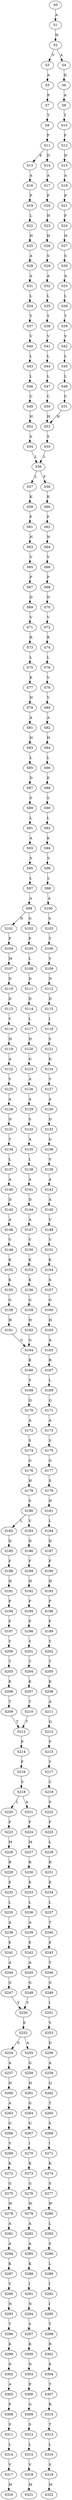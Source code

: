 strict digraph  {
	S0 -> S1 [ label = A ];
	S1 -> S2 [ label = H ];
	S2 -> S3 [ label = V ];
	S2 -> S4 [ label = A ];
	S3 -> S5 [ label = A ];
	S4 -> S6 [ label = D ];
	S5 -> S7 [ label = P ];
	S6 -> S8 [ label = A ];
	S7 -> S9 [ label = T ];
	S8 -> S10 [ label = T ];
	S9 -> S11 [ label = F ];
	S10 -> S12 [ label = F ];
	S11 -> S13 [ label = E ];
	S11 -> S14 [ label = D ];
	S12 -> S15 [ label = D ];
	S13 -> S16 [ label = A ];
	S14 -> S17 [ label = A ];
	S15 -> S18 [ label = A ];
	S16 -> S19 [ label = P ];
	S17 -> S20 [ label = P ];
	S18 -> S21 [ label = P ];
	S19 -> S22 [ label = L ];
	S20 -> S23 [ label = H ];
	S21 -> S24 [ label = F ];
	S22 -> S25 [ label = H ];
	S23 -> S26 [ label = H ];
	S24 -> S27 [ label = H ];
	S25 -> S28 [ label = A ];
	S26 -> S29 [ label = S ];
	S27 -> S30 [ label = S ];
	S28 -> S31 [ label = A ];
	S29 -> S32 [ label = A ];
	S30 -> S33 [ label = A ];
	S31 -> S34 [ label = L ];
	S32 -> S35 [ label = L ];
	S33 -> S36 [ label = L ];
	S34 -> S37 [ label = T ];
	S35 -> S38 [ label = T ];
	S36 -> S39 [ label = T ];
	S37 -> S40 [ label = V ];
	S38 -> S41 [ label = V ];
	S39 -> S42 [ label = V ];
	S40 -> S43 [ label = L ];
	S41 -> S44 [ label = L ];
	S42 -> S45 [ label = L ];
	S43 -> S46 [ label = L ];
	S44 -> S47 [ label = L ];
	S45 -> S48 [ label = L ];
	S46 -> S49 [ label = C ];
	S47 -> S50 [ label = C ];
	S48 -> S51 [ label = C ];
	S49 -> S52 [ label = H ];
	S50 -> S53 [ label = H ];
	S51 -> S53 [ label = H ];
	S52 -> S54 [ label = S ];
	S53 -> S55 [ label = S ];
	S54 -> S56 [ label = L ];
	S55 -> S56 [ label = L ];
	S56 -> S57 [ label = L ];
	S56 -> S58 [ label = F ];
	S57 -> S59 [ label = K ];
	S58 -> S60 [ label = K ];
	S59 -> S61 [ label = F ];
	S60 -> S62 [ label = F ];
	S61 -> S63 [ label = N ];
	S62 -> S64 [ label = N ];
	S63 -> S65 [ label = V ];
	S64 -> S66 [ label = V ];
	S65 -> S67 [ label = P ];
	S66 -> S68 [ label = P ];
	S67 -> S69 [ label = D ];
	S68 -> S70 [ label = D ];
	S69 -> S71 [ label = V ];
	S70 -> S72 [ label = V ];
	S71 -> S73 [ label = R ];
	S72 -> S74 [ label = R ];
	S73 -> S75 [ label = L ];
	S74 -> S76 [ label = L ];
	S75 -> S77 [ label = K ];
	S76 -> S78 [ label = V ];
	S77 -> S79 [ label = H ];
	S78 -> S80 [ label = Y ];
	S79 -> S81 [ label = A ];
	S80 -> S82 [ label = A ];
	S81 -> S83 [ label = H ];
	S82 -> S84 [ label = H ];
	S83 -> S85 [ label = L ];
	S84 -> S86 [ label = L ];
	S85 -> S87 [ label = D ];
	S86 -> S88 [ label = E ];
	S87 -> S89 [ label = S ];
	S88 -> S90 [ label = S ];
	S89 -> S91 [ label = L ];
	S90 -> S92 [ label = L ];
	S91 -> S93 [ label = A ];
	S92 -> S94 [ label = K ];
	S93 -> S95 [ label = S ];
	S94 -> S96 [ label = S ];
	S95 -> S97 [ label = L ];
	S96 -> S98 [ label = L ];
	S97 -> S99 [ label = A ];
	S98 -> S100 [ label = A ];
	S99 -> S101 [ label = N ];
	S99 -> S102 [ label = G ];
	S100 -> S103 [ label = S ];
	S101 -> S104 [ label = P ];
	S102 -> S105 [ label = P ];
	S103 -> S106 [ label = T ];
	S104 -> S107 [ label = M ];
	S105 -> S108 [ label = L ];
	S106 -> S109 [ label = V ];
	S107 -> S110 [ label = D ];
	S108 -> S111 [ label = D ];
	S109 -> S112 [ label = N ];
	S110 -> S113 [ label = D ];
	S111 -> S114 [ label = D ];
	S112 -> S115 [ label = D ];
	S113 -> S116 [ label = V ];
	S114 -> S117 [ label = L ];
	S115 -> S118 [ label = I ];
	S116 -> S119 [ label = H ];
	S117 -> S120 [ label = H ];
	S118 -> S121 [ label = S ];
	S119 -> S122 [ label = A ];
	S120 -> S123 [ label = G ];
	S121 -> S124 [ label = K ];
	S122 -> S125 [ label = V ];
	S123 -> S126 [ label = A ];
	S124 -> S127 [ label = V ];
	S125 -> S128 [ label = A ];
	S126 -> S129 [ label = A ];
	S127 -> S130 [ label = A ];
	S128 -> S131 [ label = N ];
	S129 -> S132 [ label = S ];
	S130 -> S133 [ label = D ];
	S131 -> S134 [ label = T ];
	S132 -> S135 [ label = A ];
	S133 -> S136 [ label = G ];
	S134 -> S137 [ label = L ];
	S135 -> S138 [ label = L ];
	S136 -> S139 [ label = V ];
	S137 -> S140 [ label = A ];
	S138 -> S141 [ label = A ];
	S139 -> S142 [ label = A ];
	S140 -> S143 [ label = D ];
	S141 -> S144 [ label = D ];
	S142 -> S145 [ label = A ];
	S143 -> S146 [ label = A ];
	S144 -> S147 [ label = A ];
	S145 -> S148 [ label = V ];
	S146 -> S149 [ label = V ];
	S147 -> S150 [ label = V ];
	S148 -> S151 [ label = V ];
	S149 -> S152 [ label = K ];
	S150 -> S153 [ label = K ];
	S151 -> S154 [ label = K ];
	S152 -> S155 [ label = K ];
	S153 -> S156 [ label = K ];
	S154 -> S157 [ label = S ];
	S155 -> S158 [ label = G ];
	S156 -> S159 [ label = G ];
	S157 -> S160 [ label = G ];
	S158 -> S161 [ label = H ];
	S159 -> S162 [ label = H ];
	S160 -> S163 [ label = H ];
	S161 -> S164 [ label = G ];
	S162 -> S164 [ label = G ];
	S163 -> S165 [ label = A ];
	S164 -> S166 [ label = K ];
	S165 -> S167 [ label = R ];
	S166 -> S168 [ label = V ];
	S167 -> S169 [ label = L ];
	S168 -> S170 [ label = Q ];
	S169 -> S171 [ label = Q ];
	S170 -> S172 [ label = A ];
	S171 -> S173 [ label = A ];
	S172 -> S174 [ label = S ];
	S173 -> S175 [ label = S ];
	S174 -> S176 [ label = G ];
	S175 -> S177 [ label = G ];
	S176 -> S178 [ label = H ];
	S177 -> S179 [ label = S ];
	S178 -> S180 [ label = S ];
	S179 -> S181 [ label = H ];
	S180 -> S182 [ label = L ];
	S180 -> S183 [ label = V ];
	S181 -> S184 [ label = L ];
	S182 -> S185 [ label = D ];
	S183 -> S186 [ label = D ];
	S184 -> S187 [ label = D ];
	S185 -> S188 [ label = F ];
	S186 -> S189 [ label = F ];
	S187 -> S190 [ label = F ];
	S188 -> S191 [ label = H ];
	S189 -> S192 [ label = H ];
	S190 -> S193 [ label = H ];
	S191 -> S194 [ label = P ];
	S192 -> S195 [ label = P ];
	S193 -> S196 [ label = P ];
	S194 -> S197 [ label = F ];
	S195 -> S198 [ label = F ];
	S196 -> S199 [ label = F ];
	S197 -> S200 [ label = Y ];
	S198 -> S201 [ label = Y ];
	S199 -> S202 [ label = Y ];
	S200 -> S203 [ label = T ];
	S201 -> S204 [ label = T ];
	S202 -> S205 [ label = T ];
	S203 -> S206 [ label = K ];
	S204 -> S207 [ label = K ];
	S205 -> S208 [ label = K ];
	S206 -> S209 [ label = T ];
	S207 -> S210 [ label = T ];
	S208 -> S211 [ label = A ];
	S209 -> S212 [ label = T ];
	S210 -> S212 [ label = T ];
	S211 -> S213 [ label = Q ];
	S212 -> S214 [ label = P ];
	S213 -> S215 [ label = P ];
	S214 -> S216 [ label = F ];
	S215 -> S217 [ label = Y ];
	S216 -> S218 [ label = S ];
	S217 -> S219 [ label = C ];
	S218 -> S220 [ label = L ];
	S218 -> S221 [ label = A ];
	S219 -> S222 [ label = S ];
	S220 -> S223 [ label = F ];
	S221 -> S224 [ label = F ];
	S222 -> S225 [ label = F ];
	S223 -> S226 [ label = M ];
	S224 -> S227 [ label = M ];
	S225 -> S228 [ label = L ];
	S226 -> S229 [ label = R ];
	S227 -> S230 [ label = R ];
	S228 -> S231 [ label = R ];
	S229 -> S232 [ label = E ];
	S230 -> S233 [ label = E ];
	S231 -> S234 [ label = E ];
	S232 -> S235 [ label = L ];
	S233 -> S236 [ label = L ];
	S234 -> S237 [ label = L ];
	S235 -> S238 [ label = A ];
	S236 -> S239 [ label = A ];
	S237 -> S240 [ label = T ];
	S238 -> S241 [ label = E ];
	S239 -> S242 [ label = E ];
	S240 -> S243 [ label = E ];
	S241 -> S244 [ label = A ];
	S242 -> S245 [ label = A ];
	S243 -> S246 [ label = T ];
	S244 -> S247 [ label = G ];
	S245 -> S248 [ label = G ];
	S246 -> S249 [ label = G ];
	S247 -> S250 [ label = Y ];
	S248 -> S250 [ label = Y ];
	S249 -> S251 [ label = I ];
	S250 -> S252 [ label = E ];
	S251 -> S253 [ label = V ];
	S252 -> S254 [ label = G ];
	S252 -> S255 [ label = A ];
	S253 -> S256 [ label = D ];
	S254 -> S257 [ label = A ];
	S255 -> S258 [ label = G ];
	S256 -> S259 [ label = A ];
	S257 -> S260 [ label = H ];
	S258 -> S261 [ label = H ];
	S259 -> S262 [ label = Q ];
	S260 -> S263 [ label = A ];
	S261 -> S264 [ label = G ];
	S262 -> S265 [ label = T ];
	S263 -> S266 [ label = G ];
	S264 -> S267 [ label = G ];
	S265 -> S268 [ label = S ];
	S266 -> S269 [ label = V ];
	S267 -> S270 [ label = I ];
	S268 -> S271 [ label = I ];
	S269 -> S272 [ label = K ];
	S270 -> S273 [ label = K ];
	S271 -> S274 [ label = K ];
	S272 -> S275 [ label = G ];
	S273 -> S276 [ label = G ];
	S274 -> S277 [ label = S ];
	S275 -> S278 [ label = W ];
	S276 -> S279 [ label = W ];
	S277 -> S280 [ label = W ];
	S278 -> S281 [ label = A ];
	S279 -> S282 [ label = A ];
	S280 -> S283 [ label = L ];
	S281 -> S284 [ label = A ];
	S282 -> S285 [ label = A ];
	S283 -> S286 [ label = S ];
	S284 -> S287 [ label = K ];
	S285 -> S288 [ label = K ];
	S286 -> S289 [ label = L ];
	S287 -> S290 [ label = V ];
	S288 -> S291 [ label = I ];
	S289 -> S292 [ label = I ];
	S290 -> S293 [ label = N ];
	S291 -> S294 [ label = N ];
	S292 -> S295 [ label = I ];
	S293 -> S296 [ label = T ];
	S294 -> S297 [ label = S ];
	S295 -> S298 [ label = T ];
	S296 -> S299 [ label = K ];
	S297 -> S300 [ label = K ];
	S298 -> S301 [ label = R ];
	S299 -> S302 [ label = D ];
	S300 -> S303 [ label = D ];
	S301 -> S304 [ label = E ];
	S302 -> S305 [ label = A ];
	S303 -> S306 [ label = E ];
	S304 -> S307 [ label = T ];
	S305 -> S308 [ label = P ];
	S306 -> S309 [ label = G ];
	S307 -> S310 [ label = R ];
	S308 -> S311 [ label = S ];
	S309 -> S312 [ label = S ];
	S310 -> S313 [ label = T ];
	S311 -> S314 [ label = L ];
	S312 -> S315 [ label = L ];
	S313 -> S316 [ label = L ];
	S314 -> S317 [ label = V ];
	S315 -> S318 [ label = V ];
	S316 -> S319 [ label = S ];
	S317 -> S320 [ label = M ];
	S318 -> S321 [ label = M ];
	S319 -> S322 [ label = M ];
}
